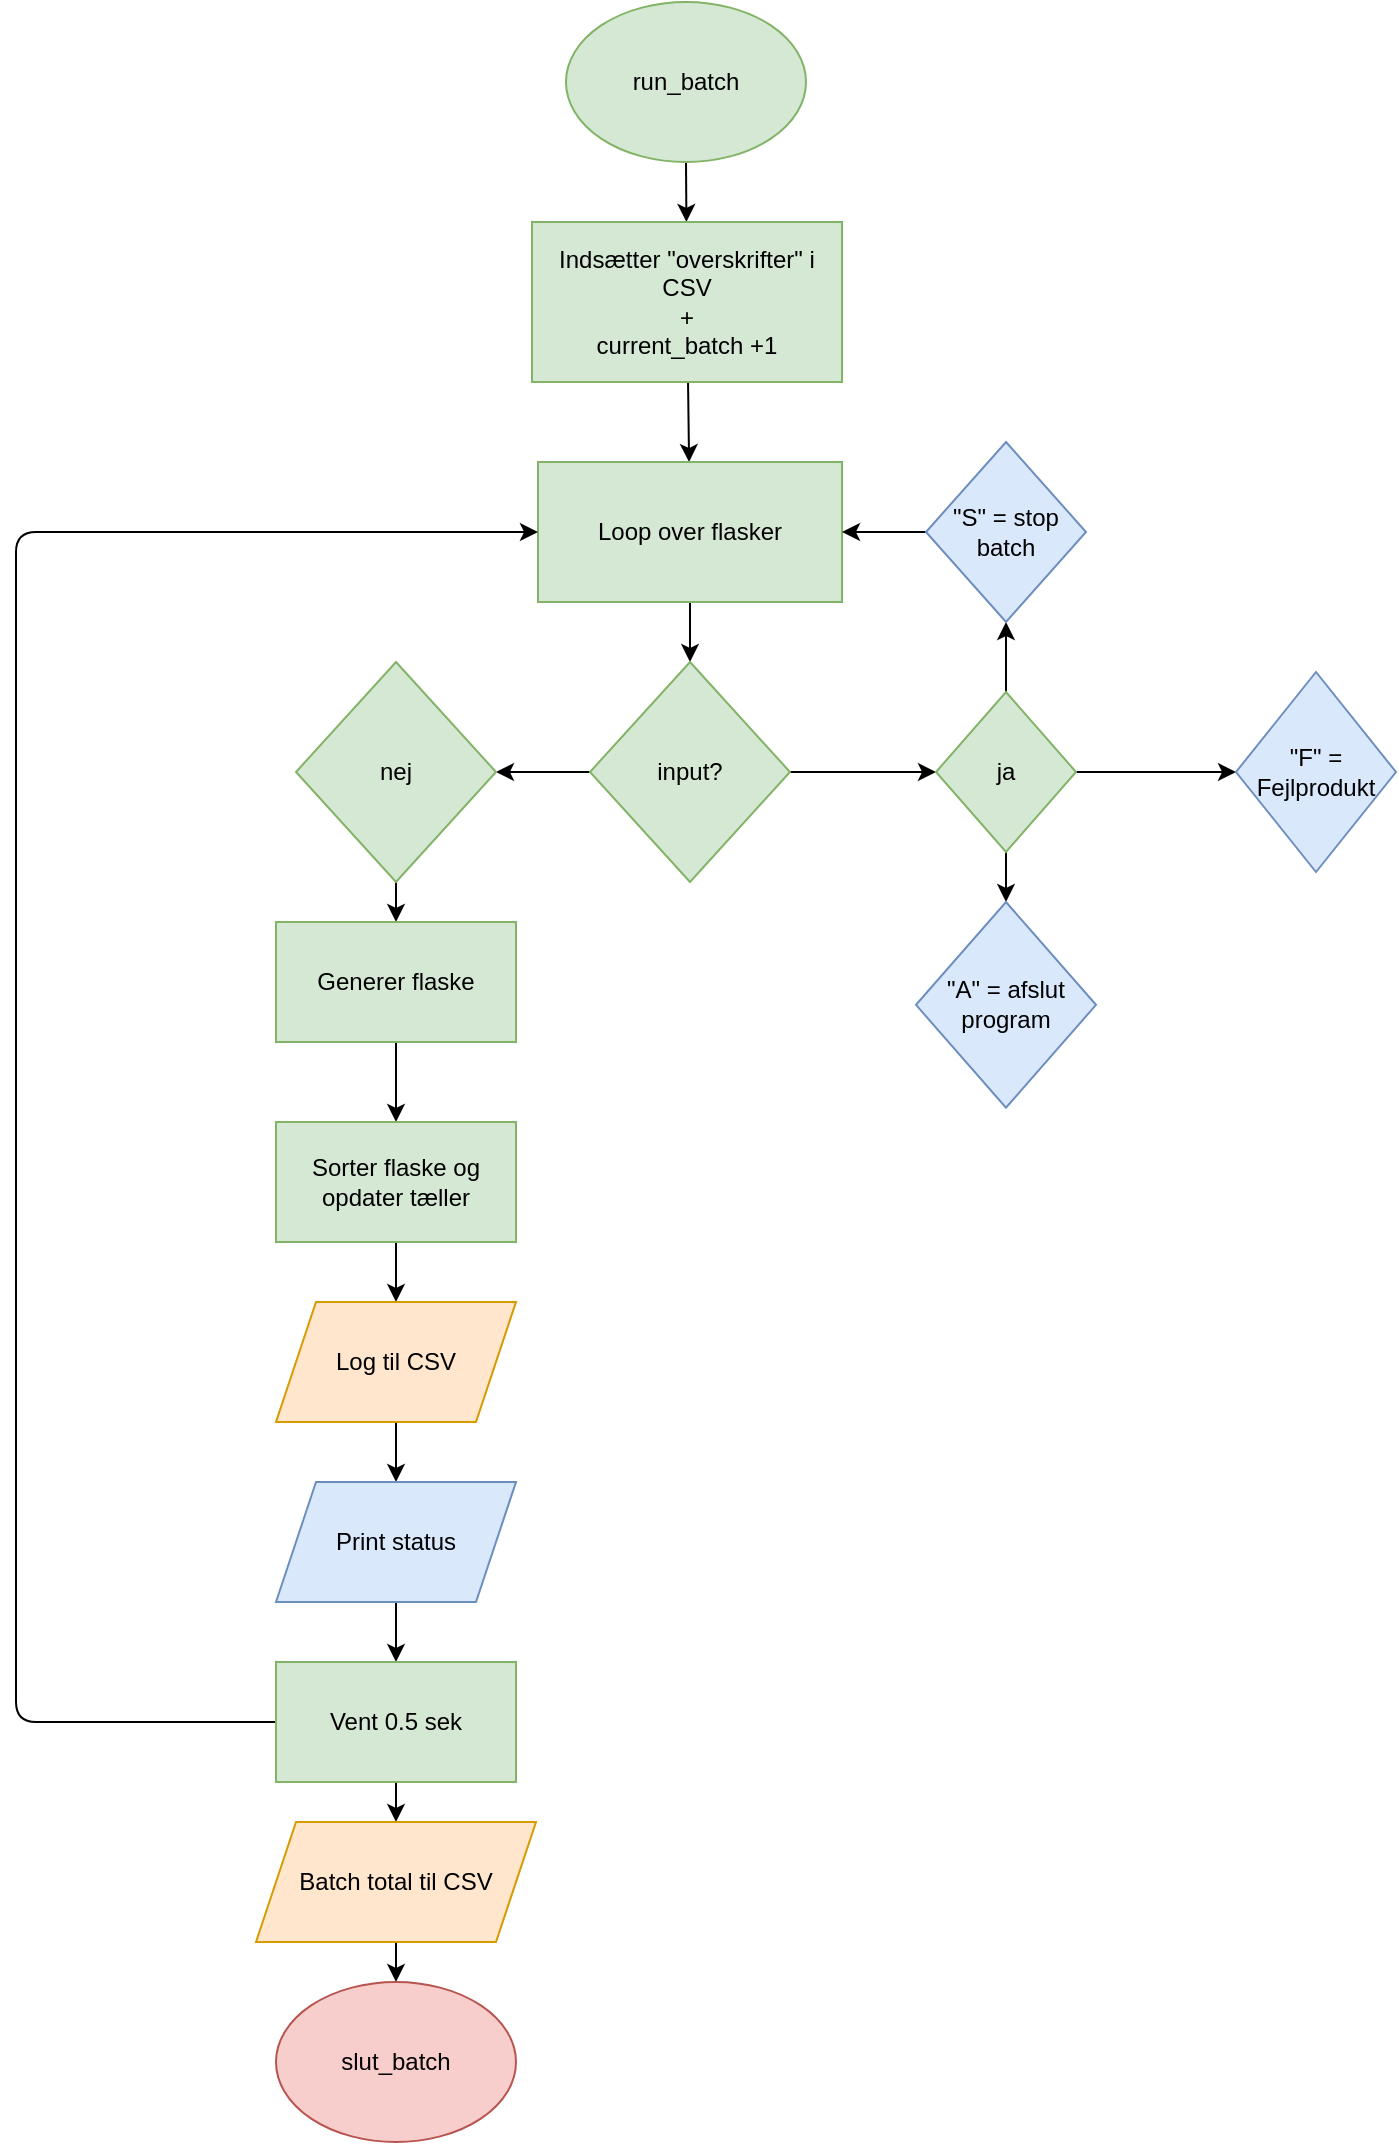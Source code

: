 <mxfile>
    <diagram id="1wGE9IZ3xKI4eWfx6zp2" name="Page-1">
        <mxGraphModel dx="2423" dy="949" grid="1" gridSize="10" guides="1" tooltips="1" connect="1" arrows="1" fold="1" page="1" pageScale="1" pageWidth="850" pageHeight="1100" math="0" shadow="0">
            <root>
                <mxCell id="0"/>
                <mxCell id="1" parent="0"/>
                <mxCell id="5" value="" style="edgeStyle=none;html=1;" parent="1" target="4" edge="1">
                    <mxGeometry relative="1" as="geometry">
                        <mxPoint x="405" y="90" as="sourcePoint"/>
                    </mxGeometry>
                </mxCell>
                <mxCell id="3" value="run_batch" style="ellipse;whiteSpace=wrap;html=1;fillColor=#d5e8d4;strokeColor=#82b366;" parent="1" vertex="1">
                    <mxGeometry x="345" y="10" width="120" height="80" as="geometry"/>
                </mxCell>
                <mxCell id="7" value="" style="edgeStyle=none;html=1;" parent="1" source="4" target="6" edge="1">
                    <mxGeometry relative="1" as="geometry"/>
                </mxCell>
                <mxCell id="4" value="Indsætter &quot;overskrifter&quot; i CSV&lt;br&gt;+&lt;br&gt;current_batch +1" style="whiteSpace=wrap;html=1;fillColor=#d5e8d4;strokeColor=#82b366;" parent="1" vertex="1">
                    <mxGeometry x="328" y="120" width="155" height="80" as="geometry"/>
                </mxCell>
                <mxCell id="9" value="" style="edgeStyle=none;html=1;" parent="1" source="6" target="8" edge="1">
                    <mxGeometry relative="1" as="geometry"/>
                </mxCell>
                <mxCell id="6" value="Loop over flasker" style="whiteSpace=wrap;html=1;fillColor=#d5e8d4;strokeColor=#82b366;" parent="1" vertex="1">
                    <mxGeometry x="331" y="240" width="152" height="70" as="geometry"/>
                </mxCell>
                <mxCell id="11" value="" style="edgeStyle=none;html=1;" parent="1" source="8" target="10" edge="1">
                    <mxGeometry relative="1" as="geometry"/>
                </mxCell>
                <mxCell id="13" value="" style="edgeStyle=none;html=1;" parent="1" source="8" target="12" edge="1">
                    <mxGeometry relative="1" as="geometry"/>
                </mxCell>
                <mxCell id="8" value="input?" style="rhombus;whiteSpace=wrap;html=1;fillColor=#d5e8d4;strokeColor=#82b366;" parent="1" vertex="1">
                    <mxGeometry x="357" y="340" width="100" height="110" as="geometry"/>
                </mxCell>
                <mxCell id="15" value="" style="edgeStyle=none;html=1;" parent="1" source="10" target="14" edge="1">
                    <mxGeometry relative="1" as="geometry"/>
                </mxCell>
                <mxCell id="18" value="" style="edgeStyle=none;html=1;" parent="1" source="10" target="17" edge="1">
                    <mxGeometry relative="1" as="geometry"/>
                </mxCell>
                <mxCell id="20" value="" style="edgeStyle=none;html=1;" parent="1" source="10" target="19" edge="1">
                    <mxGeometry relative="1" as="geometry"/>
                </mxCell>
                <mxCell id="10" value="ja" style="rhombus;whiteSpace=wrap;html=1;fillColor=#d5e8d4;strokeColor=#82b366;" parent="1" vertex="1">
                    <mxGeometry x="530" y="355" width="70" height="80" as="geometry"/>
                </mxCell>
                <mxCell id="22" value="" style="edgeStyle=none;html=1;" parent="1" source="12" target="21" edge="1">
                    <mxGeometry relative="1" as="geometry"/>
                </mxCell>
                <mxCell id="12" value="nej" style="rhombus;whiteSpace=wrap;html=1;fillColor=#d5e8d4;strokeColor=#82b366;" parent="1" vertex="1">
                    <mxGeometry x="210" y="340" width="100" height="110" as="geometry"/>
                </mxCell>
                <mxCell id="16" style="edgeStyle=none;html=1;entryX=1;entryY=0.5;entryDx=0;entryDy=0;" parent="1" source="14" target="6" edge="1">
                    <mxGeometry relative="1" as="geometry"/>
                </mxCell>
                <mxCell id="14" value="&quot;S&quot; = stop batch" style="rhombus;whiteSpace=wrap;html=1;fillColor=#dae8fc;strokeColor=#6c8ebf;" parent="1" vertex="1">
                    <mxGeometry x="525" y="230" width="80" height="90" as="geometry"/>
                </mxCell>
                <mxCell id="17" value="&quot;F&quot; = Fejlprodukt" style="rhombus;whiteSpace=wrap;html=1;fillColor=#dae8fc;strokeColor=#6c8ebf;" parent="1" vertex="1">
                    <mxGeometry x="680" y="345" width="80" height="100" as="geometry"/>
                </mxCell>
                <mxCell id="19" value="&quot;A&quot; = afslut program" style="rhombus;whiteSpace=wrap;html=1;fillColor=#dae8fc;strokeColor=#6c8ebf;" parent="1" vertex="1">
                    <mxGeometry x="520" y="460" width="90" height="102.86" as="geometry"/>
                </mxCell>
                <mxCell id="24" value="" style="edgeStyle=none;html=1;" parent="1" source="21" target="23" edge="1">
                    <mxGeometry relative="1" as="geometry"/>
                </mxCell>
                <mxCell id="21" value="Generer flaske" style="whiteSpace=wrap;html=1;fillColor=#d5e8d4;strokeColor=#82b366;" parent="1" vertex="1">
                    <mxGeometry x="200" y="470" width="120" height="60" as="geometry"/>
                </mxCell>
                <mxCell id="29" style="edgeStyle=none;html=1;entryX=0.5;entryY=0;entryDx=0;entryDy=0;" parent="1" source="23" target="28" edge="1">
                    <mxGeometry relative="1" as="geometry"/>
                </mxCell>
                <mxCell id="23" value="Sorter flaske og opdater tæller" style="whiteSpace=wrap;html=1;fillColor=#d5e8d4;strokeColor=#82b366;" parent="1" vertex="1">
                    <mxGeometry x="200" y="570" width="120" height="60" as="geometry"/>
                </mxCell>
                <mxCell id="31" value="" style="edgeStyle=none;html=1;" parent="1" source="28" target="30" edge="1">
                    <mxGeometry relative="1" as="geometry"/>
                </mxCell>
                <mxCell id="28" value="Log til CSV" style="shape=parallelogram;perimeter=parallelogramPerimeter;whiteSpace=wrap;html=1;fixedSize=1;fillColor=#ffe6cc;strokeColor=#d79b00;" parent="1" vertex="1">
                    <mxGeometry x="200" y="660" width="120" height="60" as="geometry"/>
                </mxCell>
                <mxCell id="33" value="" style="edgeStyle=none;html=1;" parent="1" source="30" target="32" edge="1">
                    <mxGeometry relative="1" as="geometry"/>
                </mxCell>
                <mxCell id="30" value="Print status" style="shape=parallelogram;perimeter=parallelogramPerimeter;whiteSpace=wrap;html=1;fixedSize=1;fillColor=#dae8fc;strokeColor=#6c8ebf;" parent="1" vertex="1">
                    <mxGeometry x="200" y="750" width="120" height="60" as="geometry"/>
                </mxCell>
                <mxCell id="34" style="edgeStyle=none;html=1;entryX=0;entryY=0.5;entryDx=0;entryDy=0;" parent="1" source="32" target="6" edge="1">
                    <mxGeometry relative="1" as="geometry">
                        <Array as="points">
                            <mxPoint x="70" y="870"/>
                            <mxPoint x="70" y="275"/>
                        </Array>
                    </mxGeometry>
                </mxCell>
                <mxCell id="36" value="" style="edgeStyle=none;html=1;" parent="1" source="32" edge="1">
                    <mxGeometry relative="1" as="geometry">
                        <mxPoint x="260" y="920" as="targetPoint"/>
                    </mxGeometry>
                </mxCell>
                <mxCell id="32" value="Vent 0.5 sek" style="whiteSpace=wrap;html=1;fillColor=#d5e8d4;strokeColor=#82b366;" parent="1" vertex="1">
                    <mxGeometry x="200" y="840" width="120" height="60" as="geometry"/>
                </mxCell>
                <mxCell id="38" style="edgeStyle=none;html=1;entryX=0.5;entryY=0;entryDx=0;entryDy=0;" parent="1" target="37" edge="1">
                    <mxGeometry relative="1" as="geometry">
                        <mxPoint x="260" y="980" as="sourcePoint"/>
                    </mxGeometry>
                </mxCell>
                <mxCell id="37" value="slut_batch" style="ellipse;whiteSpace=wrap;html=1;fillColor=#f8cecc;strokeColor=#b85450;" parent="1" vertex="1">
                    <mxGeometry x="200" y="1000" width="120" height="80" as="geometry"/>
                </mxCell>
                <mxCell id="39" value="Batch total til CSV" style="shape=parallelogram;perimeter=parallelogramPerimeter;whiteSpace=wrap;html=1;fixedSize=1;fillColor=#ffe6cc;strokeColor=#d79b00;" parent="1" vertex="1">
                    <mxGeometry x="190" y="920" width="140" height="60" as="geometry"/>
                </mxCell>
            </root>
        </mxGraphModel>
    </diagram>
</mxfile>